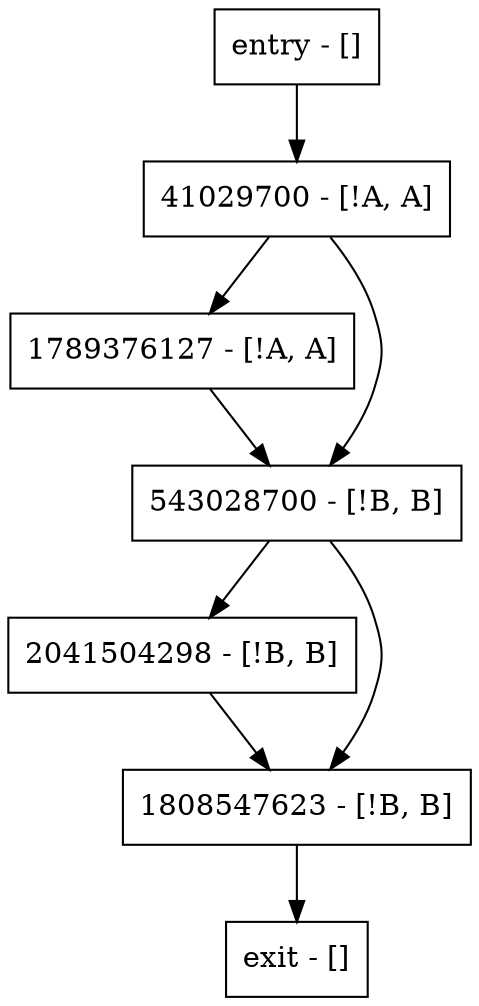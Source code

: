 digraph main {
node [shape=record];
entry [label="entry - []"];
exit [label="exit - []"];
1789376127 [label="1789376127 - [!A, A]"];
2041504298 [label="2041504298 - [!B, B]"];
543028700 [label="543028700 - [!B, B]"];
1808547623 [label="1808547623 - [!B, B]"];
41029700 [label="41029700 - [!A, A]"];
entry;
exit;
entry -> 41029700;
1789376127 -> 543028700;
2041504298 -> 1808547623;
543028700 -> 2041504298;
543028700 -> 1808547623;
1808547623 -> exit;
41029700 -> 1789376127;
41029700 -> 543028700;
}
